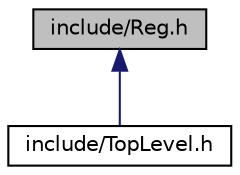 digraph "include/Reg.h"
{
 // LATEX_PDF_SIZE
  edge [fontname="Helvetica",fontsize="10",labelfontname="Helvetica",labelfontsize="10"];
  node [fontname="Helvetica",fontsize="10",shape=record];
  Node1 [label="include/Reg.h",height=0.2,width=0.4,color="black", fillcolor="grey75", style="filled", fontcolor="black",tooltip="Implementação de um registrador sem sinal para escrita."];
  Node1 -> Node2 [dir="back",color="midnightblue",fontsize="10",style="solid",fontname="Helvetica"];
  Node2 [label="include/TopLevel.h",height=0.2,width=0.4,color="black", fillcolor="white", style="filled",URL="$TopLevel_8h.html",tooltip="Unificação dos componentes, que formam o processador."];
}
